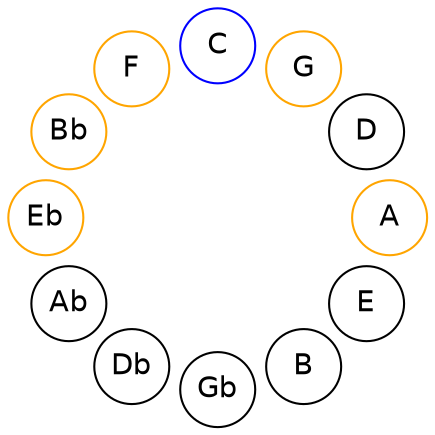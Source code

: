 
graph {

layout = circo;
mindist = .1

node [shape = circle, fontname = Helvetica, margin = 0]
edge [style=invis]

subgraph 1 {
	E -- B -- Gb -- Db -- Ab -- Eb -- Bb -- F -- C -- G -- D -- A -- E
}

Eb [color=orange];
Bb [color=orange];
F [color=orange];
C [color=blue];
G [color=orange];
A [color=orange];
}
